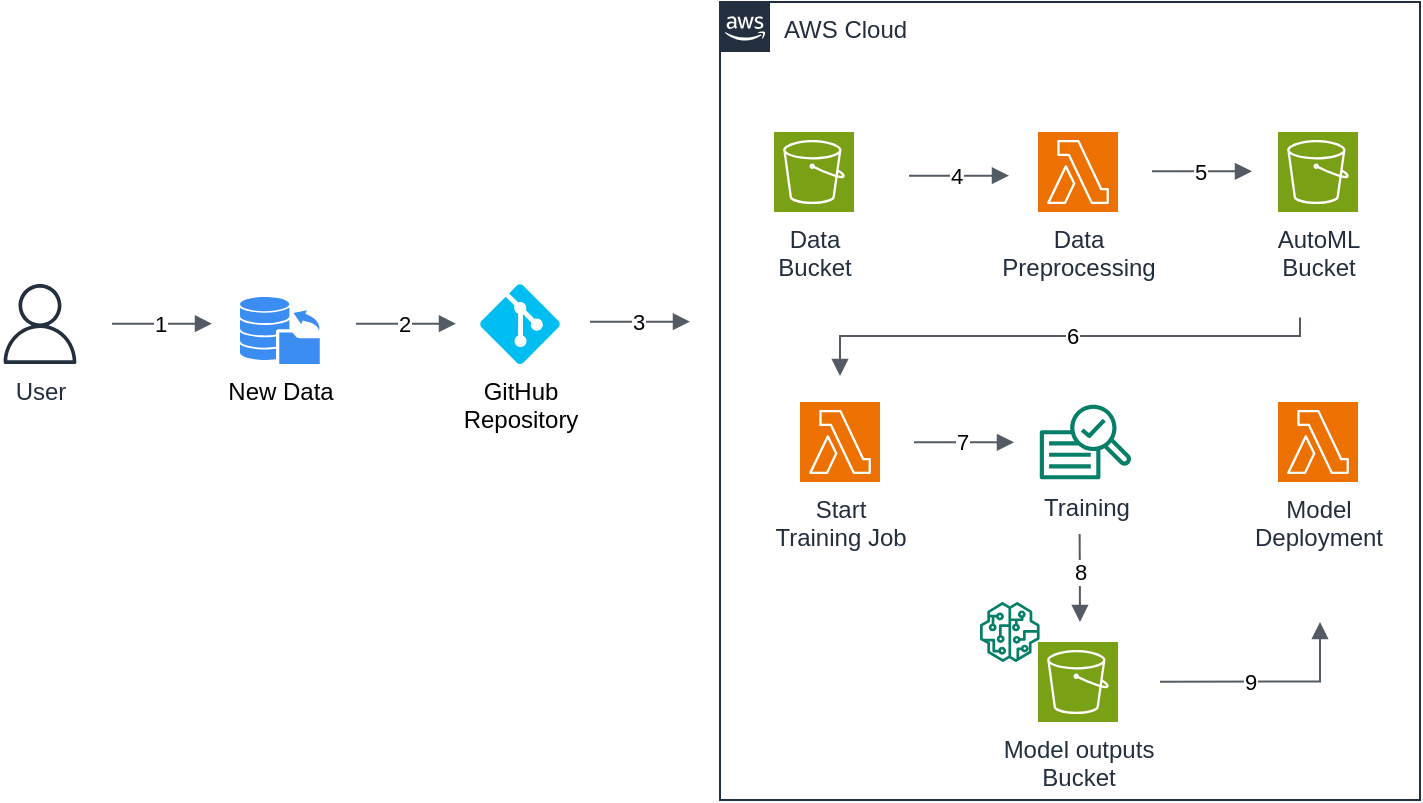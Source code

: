 <mxfile scale="1" border="10">
    <diagram name="Page-1" id="RgiJcN-K5QOPgX9-2OjE">
        <mxGraphModel dx="1114" dy="759" grid="1" gridSize="10" guides="1" tooltips="1" connect="1" arrows="1" fold="1" page="1" pageScale="1" pageWidth="827" pageHeight="1169" background="#ffffff" math="0" shadow="0">
            <root>
                <mxCell id="0"/>
                <mxCell id="1" parent="0"/>
                <mxCell id="DqPEKb3I0cpiD67G2OCG-3" value="User" style="sketch=0;outlineConnect=0;fontColor=#232F3E;gradientColor=none;fillColor=#232F3D;strokeColor=none;dashed=0;verticalLabelPosition=bottom;verticalAlign=top;align=center;html=1;fontSize=12;fontStyle=0;aspect=fixed;pointerEvents=1;shape=mxgraph.aws4.user;" parent="1" vertex="1">
                    <mxGeometry x="120" y="221" width="40" height="40" as="geometry"/>
                </mxCell>
                <mxCell id="DqPEKb3I0cpiD67G2OCG-4" value="New Data" style="sketch=0;html=1;aspect=fixed;strokeColor=none;shadow=0;fillColor=#3B8DF1;verticalAlign=top;labelPosition=center;verticalLabelPosition=bottom;shape=mxgraph.gcp2.database_uploading" parent="1" vertex="1">
                    <mxGeometry x="240" y="227.4" width="40" height="33.6" as="geometry"/>
                </mxCell>
                <mxCell id="DqPEKb3I0cpiD67G2OCG-5" value="GitHub&lt;br&gt;Repository" style="verticalLabelPosition=bottom;html=1;verticalAlign=top;align=center;strokeColor=none;fillColor=#00BEF2;shape=mxgraph.azure.git_repository;aspect=fixed;" parent="1" vertex="1">
                    <mxGeometry x="360" y="221" width="40" height="40" as="geometry"/>
                </mxCell>
                <mxCell id="DqPEKb3I0cpiD67G2OCG-6" value="AWS Cloud" style="points=[[0,0],[0.25,0],[0.5,0],[0.75,0],[1,0],[1,0.25],[1,0.5],[1,0.75],[1,1],[0.75,1],[0.5,1],[0.25,1],[0,1],[0,0.75],[0,0.5],[0,0.25]];outlineConnect=0;gradientColor=none;html=1;whiteSpace=wrap;fontSize=12;fontStyle=0;container=1;pointerEvents=0;collapsible=0;recursiveResize=0;shape=mxgraph.aws4.group;grIcon=mxgraph.aws4.group_aws_cloud_alt;strokeColor=#232F3E;fillColor=none;verticalAlign=top;align=left;spacingLeft=30;fontColor=#232F3E;dashed=0;" parent="1" vertex="1">
                    <mxGeometry x="480" y="80" width="350" height="399" as="geometry"/>
                </mxCell>
                <mxCell id="DqPEKb3I0cpiD67G2OCG-1" value="Data&lt;br&gt;Bucket" style="sketch=0;points=[[0,0,0],[0.25,0,0],[0.5,0,0],[0.75,0,0],[1,0,0],[0,1,0],[0.25,1,0],[0.5,1,0],[0.75,1,0],[1,1,0],[0,0.25,0],[0,0.5,0],[0,0.75,0],[1,0.25,0],[1,0.5,0],[1,0.75,0]];outlineConnect=0;fontColor=#232F3E;fillColor=#7AA116;strokeColor=#ffffff;dashed=0;verticalLabelPosition=bottom;verticalAlign=top;align=center;html=1;fontSize=12;fontStyle=0;aspect=fixed;shape=mxgraph.aws4.resourceIcon;resIcon=mxgraph.aws4.s3;" parent="DqPEKb3I0cpiD67G2OCG-6" vertex="1">
                    <mxGeometry x="27" y="65" width="40" height="40" as="geometry"/>
                </mxCell>
                <mxCell id="DqPEKb3I0cpiD67G2OCG-2" value="Data&lt;br&gt;Preprocessing" style="sketch=0;points=[[0,0,0],[0.25,0,0],[0.5,0,0],[0.75,0,0],[1,0,0],[0,1,0],[0.25,1,0],[0.5,1,0],[0.75,1,0],[1,1,0],[0,0.25,0],[0,0.5,0],[0,0.75,0],[1,0.25,0],[1,0.5,0],[1,0.75,0]];outlineConnect=0;fontColor=#232F3E;fillColor=#ED7100;strokeColor=#ffffff;dashed=0;verticalLabelPosition=bottom;verticalAlign=top;align=center;html=1;fontSize=12;fontStyle=0;aspect=fixed;shape=mxgraph.aws4.resourceIcon;resIcon=mxgraph.aws4.lambda;" parent="DqPEKb3I0cpiD67G2OCG-6" vertex="1">
                    <mxGeometry x="159" y="65" width="40" height="40" as="geometry"/>
                </mxCell>
                <mxCell id="DqPEKb3I0cpiD67G2OCG-16" value="" style="edgeStyle=orthogonalEdgeStyle;html=1;endArrow=block;elbow=vertical;startArrow=none;endFill=1;strokeColor=#545B64;rounded=0;" parent="DqPEKb3I0cpiD67G2OCG-6" edge="1">
                    <mxGeometry width="100" relative="1" as="geometry">
                        <mxPoint x="94.5" y="86.85" as="sourcePoint"/>
                        <mxPoint x="144.5" y="86.85" as="targetPoint"/>
                    </mxGeometry>
                </mxCell>
                <mxCell id="DqPEKb3I0cpiD67G2OCG-17" value="4" style="edgeLabel;html=1;align=center;verticalAlign=middle;resizable=0;points=[];" parent="DqPEKb3I0cpiD67G2OCG-16" vertex="1" connectable="0">
                    <mxGeometry x="-0.065" relative="1" as="geometry">
                        <mxPoint as="offset"/>
                    </mxGeometry>
                </mxCell>
                <mxCell id="2" value="AutoML&lt;br&gt;Bucket" style="sketch=0;points=[[0,0,0],[0.25,0,0],[0.5,0,0],[0.75,0,0],[1,0,0],[0,1,0],[0.25,1,0],[0.5,1,0],[0.75,1,0],[1,1,0],[0,0.25,0],[0,0.5,0],[0,0.75,0],[1,0.25,0],[1,0.5,0],[1,0.75,0]];outlineConnect=0;fontColor=#232F3E;fillColor=#7AA116;strokeColor=#ffffff;dashed=0;verticalLabelPosition=bottom;verticalAlign=top;align=center;html=1;fontSize=12;fontStyle=0;aspect=fixed;shape=mxgraph.aws4.resourceIcon;resIcon=mxgraph.aws4.s3;" vertex="1" parent="DqPEKb3I0cpiD67G2OCG-6">
                    <mxGeometry x="279" y="65" width="40" height="40" as="geometry"/>
                </mxCell>
                <mxCell id="5" value="Start&lt;br&gt;Training Job" style="sketch=0;points=[[0,0,0],[0.25,0,0],[0.5,0,0],[0.75,0,0],[1,0,0],[0,1,0],[0.25,1,0],[0.5,1,0],[0.75,1,0],[1,1,0],[0,0.25,0],[0,0.5,0],[0,0.75,0],[1,0.25,0],[1,0.5,0],[1,0.75,0]];outlineConnect=0;fontColor=#232F3E;fillColor=#ED7100;strokeColor=#ffffff;dashed=0;verticalLabelPosition=bottom;verticalAlign=top;align=center;html=1;fontSize=12;fontStyle=0;aspect=fixed;shape=mxgraph.aws4.resourceIcon;resIcon=mxgraph.aws4.lambda;" vertex="1" parent="DqPEKb3I0cpiD67G2OCG-6">
                    <mxGeometry x="40" y="200" width="40" height="40" as="geometry"/>
                </mxCell>
                <mxCell id="7" value="Training" style="sketch=0;outlineConnect=0;fontColor=#232F3E;gradientColor=none;fillColor=#067F68;strokeColor=none;dashed=0;verticalLabelPosition=bottom;verticalAlign=top;align=center;html=1;fontSize=12;fontStyle=0;aspect=fixed;pointerEvents=1;shape=mxgraph.aws4.sagemaker_train;" vertex="1" parent="DqPEKb3I0cpiD67G2OCG-6">
                    <mxGeometry x="159.9" y="201" width="45.6" height="38" as="geometry"/>
                </mxCell>
                <mxCell id="6" value="Model&lt;br&gt;Deployment" style="sketch=0;points=[[0,0,0],[0.25,0,0],[0.5,0,0],[0.75,0,0],[1,0,0],[0,1,0],[0.25,1,0],[0.5,1,0],[0.75,1,0],[1,1,0],[0,0.25,0],[0,0.5,0],[0,0.75,0],[1,0.25,0],[1,0.5,0],[1,0.75,0]];outlineConnect=0;fontColor=#232F3E;fillColor=#ED7100;strokeColor=#ffffff;dashed=0;verticalLabelPosition=bottom;verticalAlign=top;align=center;html=1;fontSize=12;fontStyle=0;aspect=fixed;shape=mxgraph.aws4.resourceIcon;resIcon=mxgraph.aws4.lambda;" vertex="1" parent="DqPEKb3I0cpiD67G2OCG-6">
                    <mxGeometry x="279" y="200" width="40" height="40" as="geometry"/>
                </mxCell>
                <mxCell id="10" value="" style="edgeStyle=orthogonalEdgeStyle;html=1;endArrow=block;elbow=vertical;startArrow=none;endFill=1;strokeColor=#545B64;rounded=0;" edge="1" parent="DqPEKb3I0cpiD67G2OCG-6">
                    <mxGeometry width="100" relative="1" as="geometry">
                        <mxPoint x="216" y="84.66" as="sourcePoint"/>
                        <mxPoint x="266" y="84.66" as="targetPoint"/>
                    </mxGeometry>
                </mxCell>
                <mxCell id="11" value="5" style="edgeLabel;html=1;align=center;verticalAlign=middle;resizable=0;points=[];" vertex="1" connectable="0" parent="10">
                    <mxGeometry x="-0.065" relative="1" as="geometry">
                        <mxPoint as="offset"/>
                    </mxGeometry>
                </mxCell>
                <mxCell id="13" value="" style="edgeStyle=orthogonalEdgeStyle;html=1;endArrow=block;elbow=vertical;startArrow=none;endFill=1;strokeColor=#545B64;rounded=0;" edge="1" parent="DqPEKb3I0cpiD67G2OCG-6">
                    <mxGeometry width="100" relative="1" as="geometry">
                        <mxPoint x="290.0" y="157.69" as="sourcePoint"/>
                        <mxPoint x="60" y="187" as="targetPoint"/>
                        <Array as="points">
                            <mxPoint x="290" y="167"/>
                            <mxPoint x="60" y="167"/>
                        </Array>
                    </mxGeometry>
                </mxCell>
                <mxCell id="19" value="6" style="edgeLabel;html=1;align=center;verticalAlign=middle;resizable=0;points=[];" vertex="1" connectable="0" parent="13">
                    <mxGeometry x="-0.045" relative="1" as="geometry">
                        <mxPoint as="offset"/>
                    </mxGeometry>
                </mxCell>
                <mxCell id="15" value="" style="edgeStyle=orthogonalEdgeStyle;html=1;endArrow=block;elbow=vertical;startArrow=none;endFill=1;strokeColor=#545B64;rounded=0;" edge="1" parent="DqPEKb3I0cpiD67G2OCG-6">
                    <mxGeometry width="100" relative="1" as="geometry">
                        <mxPoint x="97" y="220.16" as="sourcePoint"/>
                        <mxPoint x="147" y="220.16" as="targetPoint"/>
                    </mxGeometry>
                </mxCell>
                <mxCell id="16" value="7" style="edgeLabel;html=1;align=center;verticalAlign=middle;resizable=0;points=[];" vertex="1" connectable="0" parent="15">
                    <mxGeometry x="-0.065" relative="1" as="geometry">
                        <mxPoint as="offset"/>
                    </mxGeometry>
                </mxCell>
                <mxCell id="17" value="" style="edgeStyle=orthogonalEdgeStyle;html=1;endArrow=block;elbow=vertical;startArrow=none;endFill=1;strokeColor=#545B64;rounded=0;" edge="1" parent="DqPEKb3I0cpiD67G2OCG-6">
                    <mxGeometry width="100" relative="1" as="geometry">
                        <mxPoint x="179.82" y="266" as="sourcePoint"/>
                        <mxPoint x="180" y="310" as="targetPoint"/>
                        <Array as="points">
                            <mxPoint x="179.82" y="266"/>
                        </Array>
                    </mxGeometry>
                </mxCell>
                <mxCell id="23" value="8" style="edgeLabel;html=1;align=center;verticalAlign=middle;resizable=0;points=[];" vertex="1" connectable="0" parent="17">
                    <mxGeometry x="-0.165" relative="1" as="geometry">
                        <mxPoint as="offset"/>
                    </mxGeometry>
                </mxCell>
                <mxCell id="20" value="" style="edgeStyle=orthogonalEdgeStyle;html=1;endArrow=block;elbow=vertical;startArrow=none;endFill=1;strokeColor=#545B64;rounded=0;" edge="1" parent="DqPEKb3I0cpiD67G2OCG-6">
                    <mxGeometry width="100" relative="1" as="geometry">
                        <mxPoint x="220" y="339.82" as="sourcePoint"/>
                        <mxPoint x="300" y="310" as="targetPoint"/>
                        <Array as="points">
                            <mxPoint x="300" y="340"/>
                        </Array>
                    </mxGeometry>
                </mxCell>
                <mxCell id="24" value="9" style="edgeLabel;html=1;align=center;verticalAlign=middle;resizable=0;points=[];" vertex="1" connectable="0" parent="20">
                    <mxGeometry x="-0.166" relative="1" as="geometry">
                        <mxPoint x="-1" as="offset"/>
                    </mxGeometry>
                </mxCell>
                <mxCell id="9" value="Model outputs&lt;br&gt;Bucket" style="sketch=0;points=[[0,0,0],[0.25,0,0],[0.5,0,0],[0.75,0,0],[1,0,0],[0,1,0],[0.25,1,0],[0.5,1,0],[0.75,1,0],[1,1,0],[0,0.25,0],[0,0.5,0],[0,0.75,0],[1,0.25,0],[1,0.5,0],[1,0.75,0]];outlineConnect=0;fontColor=#232F3E;fillColor=#7AA116;strokeColor=#ffffff;dashed=0;verticalLabelPosition=bottom;verticalAlign=top;align=center;html=1;fontSize=12;fontStyle=0;aspect=fixed;shape=mxgraph.aws4.resourceIcon;resIcon=mxgraph.aws4.s3;" vertex="1" parent="DqPEKb3I0cpiD67G2OCG-6">
                    <mxGeometry x="159" y="320" width="40" height="40" as="geometry"/>
                </mxCell>
                <mxCell id="8" value="" style="sketch=0;outlineConnect=0;fontColor=#232F3E;gradientColor=none;fillColor=#067F68;strokeColor=none;dashed=0;verticalLabelPosition=bottom;verticalAlign=top;align=center;html=1;fontSize=12;fontStyle=0;aspect=fixed;pointerEvents=1;shape=mxgraph.aws4.sagemaker_model;" vertex="1" parent="DqPEKb3I0cpiD67G2OCG-6">
                    <mxGeometry x="129.9" y="300" width="30" height="30" as="geometry"/>
                </mxCell>
                <mxCell id="DqPEKb3I0cpiD67G2OCG-7" value="" style="edgeStyle=orthogonalEdgeStyle;html=1;endArrow=block;elbow=vertical;startArrow=none;endFill=1;strokeColor=#545B64;rounded=0;" parent="1" edge="1">
                    <mxGeometry width="100" relative="1" as="geometry">
                        <mxPoint x="176" y="240.85" as="sourcePoint"/>
                        <mxPoint x="226" y="240.85" as="targetPoint"/>
                    </mxGeometry>
                </mxCell>
                <mxCell id="DqPEKb3I0cpiD67G2OCG-10" value="1" style="edgeLabel;html=1;align=center;verticalAlign=middle;resizable=0;points=[];" parent="DqPEKb3I0cpiD67G2OCG-7" vertex="1" connectable="0">
                    <mxGeometry x="-0.034" relative="1" as="geometry">
                        <mxPoint as="offset"/>
                    </mxGeometry>
                </mxCell>
                <mxCell id="DqPEKb3I0cpiD67G2OCG-8" value="" style="edgeStyle=orthogonalEdgeStyle;html=1;endArrow=block;elbow=vertical;startArrow=none;endFill=1;strokeColor=#545B64;rounded=0;" parent="1" edge="1">
                    <mxGeometry width="100" relative="1" as="geometry">
                        <mxPoint x="298" y="240.85" as="sourcePoint"/>
                        <mxPoint x="348" y="240.85" as="targetPoint"/>
                    </mxGeometry>
                </mxCell>
                <mxCell id="DqPEKb3I0cpiD67G2OCG-11" value="2" style="edgeLabel;html=1;align=center;verticalAlign=middle;resizable=0;points=[];" parent="DqPEKb3I0cpiD67G2OCG-8" vertex="1" connectable="0">
                    <mxGeometry x="-0.065" relative="1" as="geometry">
                        <mxPoint as="offset"/>
                    </mxGeometry>
                </mxCell>
                <mxCell id="DqPEKb3I0cpiD67G2OCG-14" value="" style="edgeStyle=orthogonalEdgeStyle;html=1;endArrow=block;elbow=vertical;startArrow=none;endFill=1;strokeColor=#545B64;rounded=0;" parent="1" edge="1">
                    <mxGeometry width="100" relative="1" as="geometry">
                        <mxPoint x="415" y="239.85" as="sourcePoint"/>
                        <mxPoint x="465" y="239.85" as="targetPoint"/>
                    </mxGeometry>
                </mxCell>
                <mxCell id="DqPEKb3I0cpiD67G2OCG-15" value="3" style="edgeLabel;html=1;align=center;verticalAlign=middle;resizable=0;points=[];" parent="DqPEKb3I0cpiD67G2OCG-14" vertex="1" connectable="0">
                    <mxGeometry x="-0.065" relative="1" as="geometry">
                        <mxPoint as="offset"/>
                    </mxGeometry>
                </mxCell>
            </root>
        </mxGraphModel>
    </diagram>
</mxfile>
